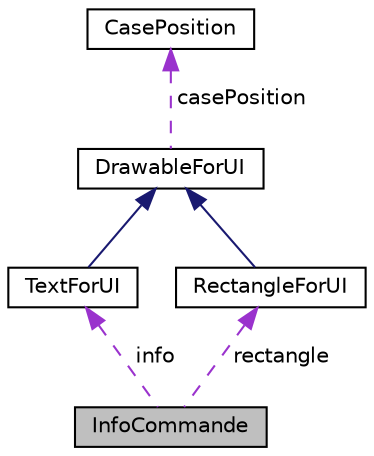digraph "InfoCommande"
{
 // LATEX_PDF_SIZE
  edge [fontname="Helvetica",fontsize="10",labelfontname="Helvetica",labelfontsize="10"];
  node [fontname="Helvetica",fontsize="10",shape=record];
  Node1 [label="InfoCommande",height=0.2,width=0.4,color="black", fillcolor="grey75", style="filled", fontcolor="black",tooltip="permet d'afficher les infos sur la commande en cours  la commande se fait au dessus du dashboard"];
  Node2 -> Node1 [dir="back",color="darkorchid3",fontsize="10",style="dashed",label=" info" ,fontname="Helvetica"];
  Node2 [label="TextForUI",height=0.2,width=0.4,color="black", fillcolor="white", style="filled",URL="$class_text_for_u_i.html",tooltip="Classe qui permet de créer un texte pour l'interface utilisateur  comme implemente DrawableForUI,..."];
  Node3 -> Node2 [dir="back",color="midnightblue",fontsize="10",style="solid",fontname="Helvetica"];
  Node3 [label="DrawableForUI",height=0.2,width=0.4,color="black", fillcolor="white", style="filled",URL="$class_drawable_for_u_i.html",tooltip="Classe abstraite pour cree des objets affichables sur la fenetre de jeu,  il peuvent suivre les mouve..."];
  Node4 -> Node3 [dir="back",color="darkorchid3",fontsize="10",style="dashed",label=" casePosition" ,fontname="Helvetica"];
  Node4 [label="CasePosition",height=0.2,width=0.4,color="black", fillcolor="white", style="filled",URL="$class_case_position.html",tooltip="position d'une case sur le plateau"];
  Node5 -> Node1 [dir="back",color="darkorchid3",fontsize="10",style="dashed",label=" rectangle" ,fontname="Helvetica"];
  Node5 [label="RectangleForUI",height=0.2,width=0.4,color="black", fillcolor="white", style="filled",URL="$class_rectangle_for_u_i.html",tooltip="Classe qui permet de créer un rectangle pour l'interface utilisateur  comme implemente DrawableForUI,..."];
  Node3 -> Node5 [dir="back",color="midnightblue",fontsize="10",style="solid",fontname="Helvetica"];
}
